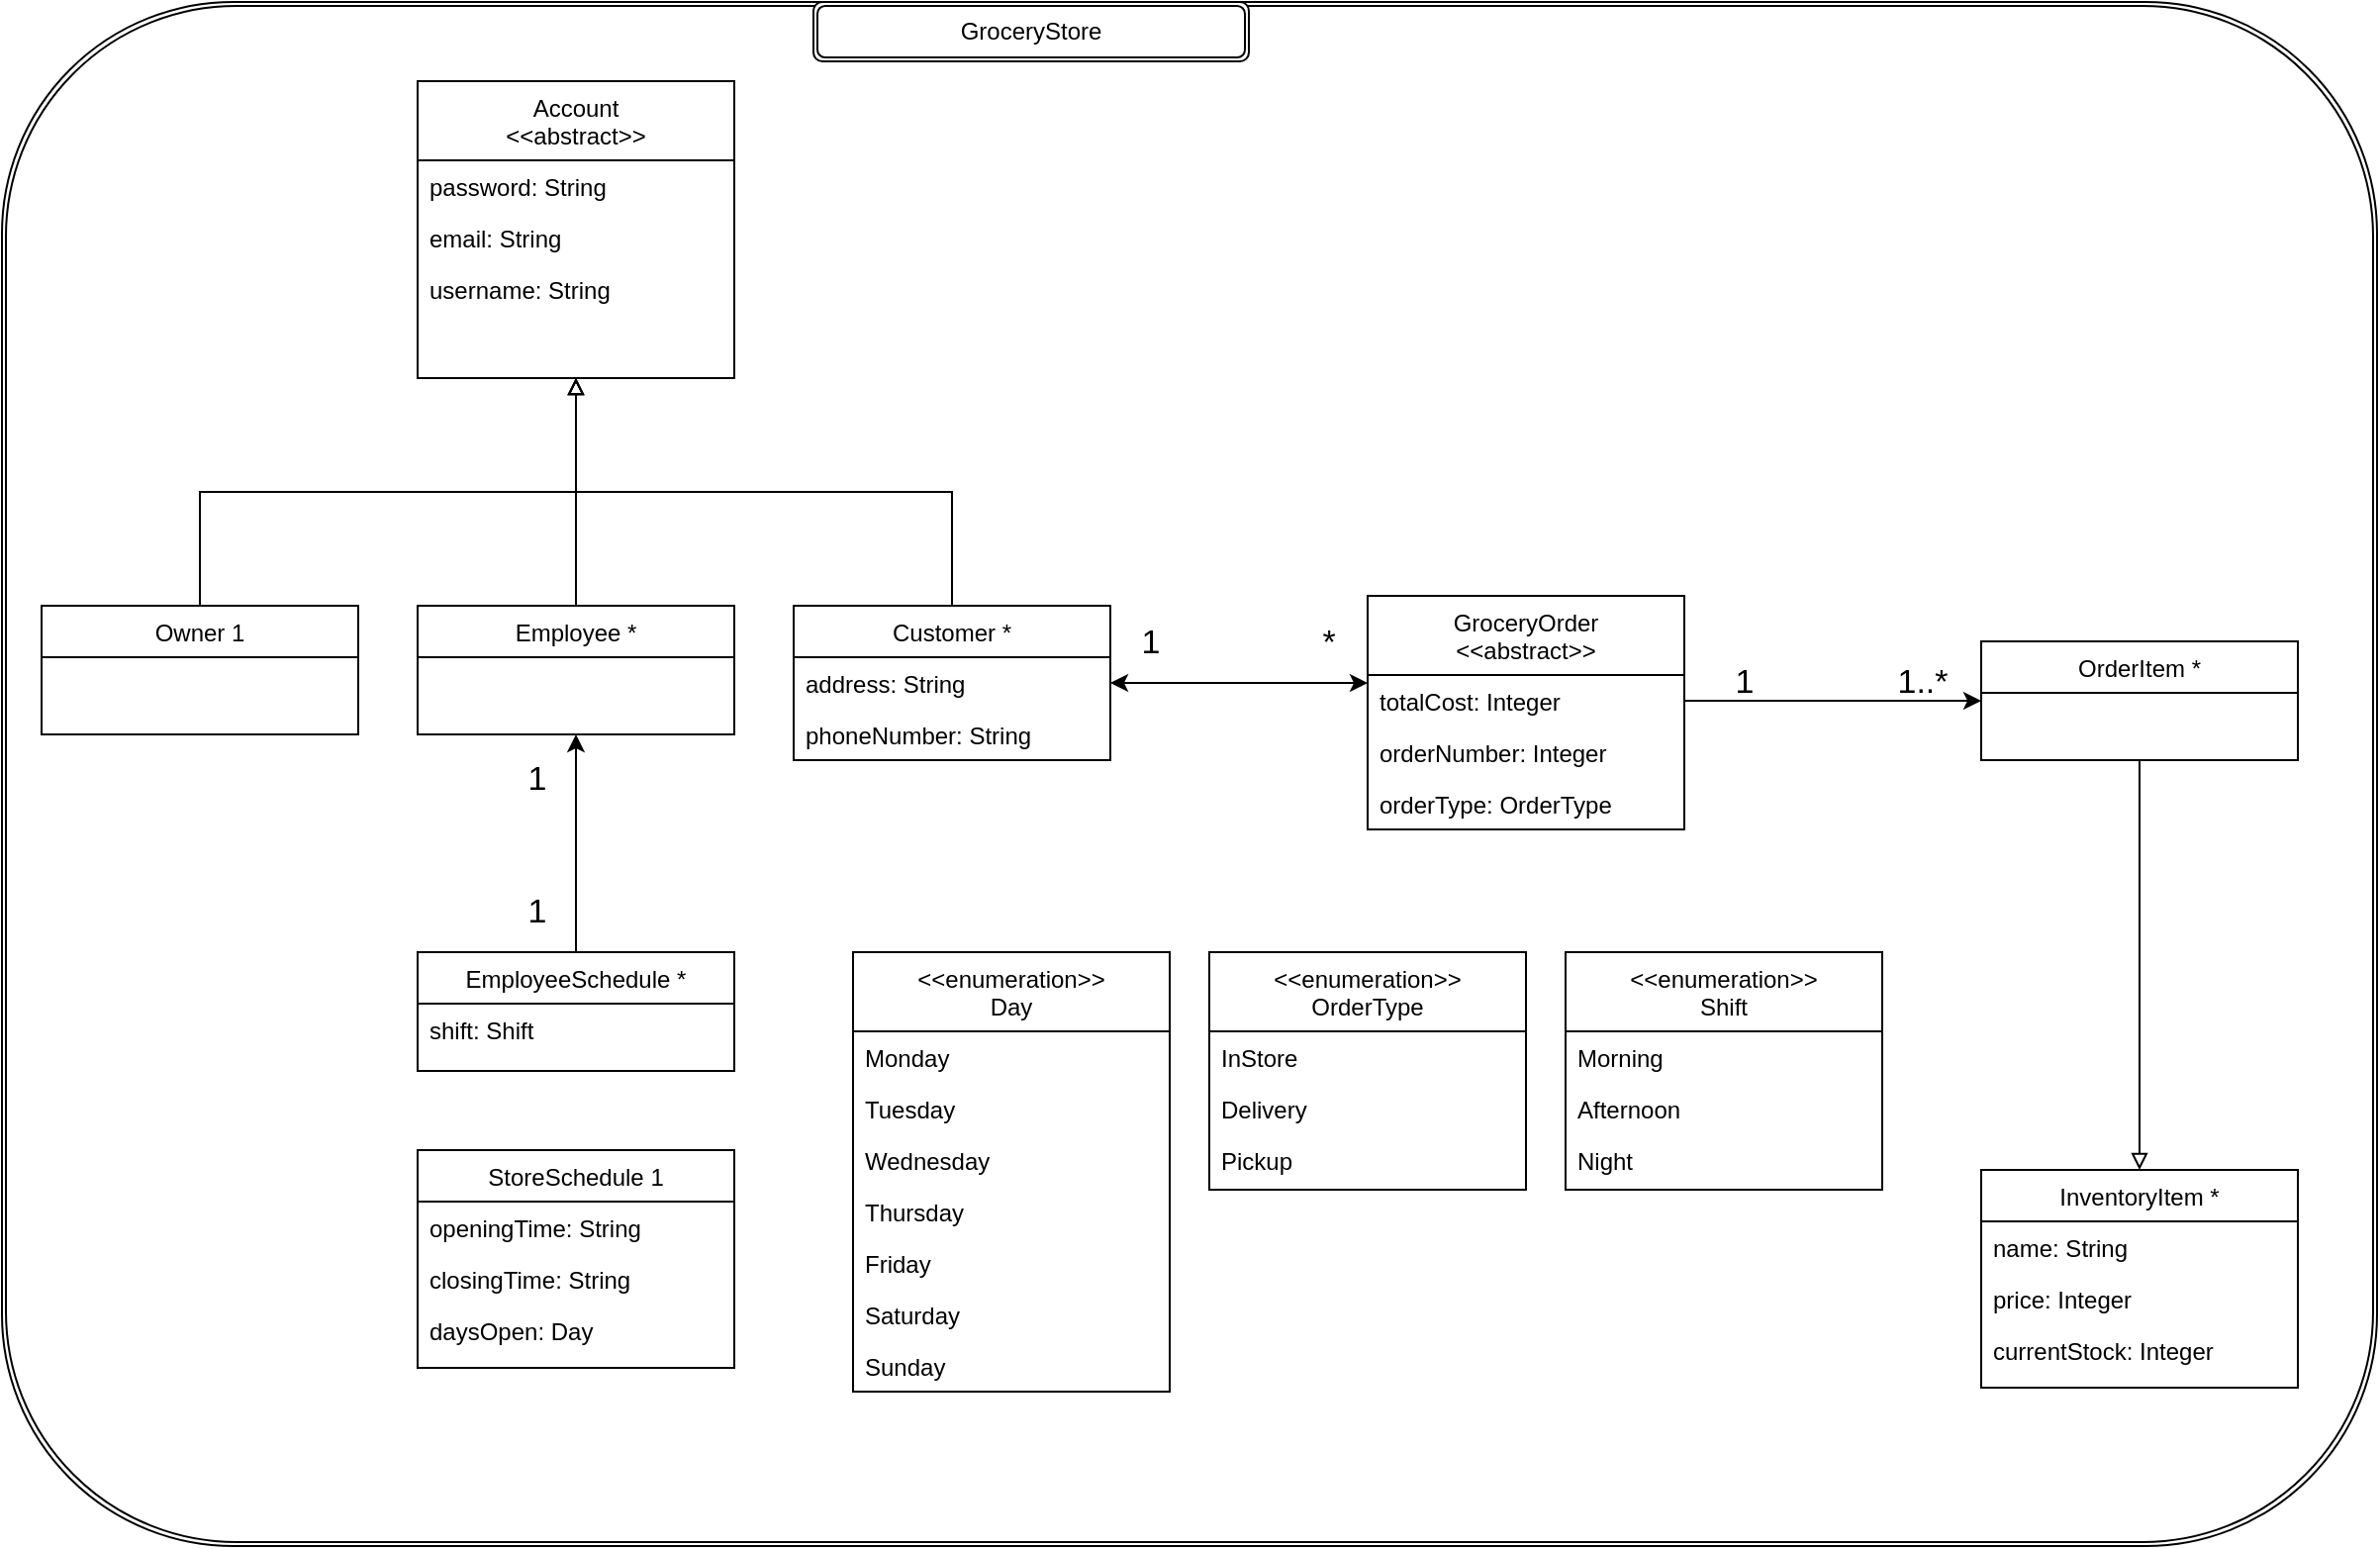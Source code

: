 <mxfile version="16.5.1" type="device"><diagram id="C5RBs43oDa-KdzZeNtuy" name="Page-1"><mxGraphModel dx="1220" dy="866" grid="1" gridSize="10" guides="1" tooltips="1" connect="1" arrows="1" fold="1" page="1" pageScale="1" pageWidth="2339" pageHeight="3300" math="0" shadow="0"><root><mxCell id="WIyWlLk6GJQsqaUBKTNV-0"/><mxCell id="WIyWlLk6GJQsqaUBKTNV-1" parent="WIyWlLk6GJQsqaUBKTNV-0"/><mxCell id="nSonfAHO6ruAOvn_Lnfo-13" value="" style="shape=ext;double=1;rounded=1;whiteSpace=wrap;html=1;" parent="WIyWlLk6GJQsqaUBKTNV-1" vertex="1"><mxGeometry x="100" y="20" width="1200" height="780" as="geometry"/></mxCell><mxCell id="zkfFHV4jXpPFQw0GAbJ--0" value="Account&#10;&lt;&lt;abstract&gt;&gt;" style="swimlane;fontStyle=0;align=center;verticalAlign=top;childLayout=stackLayout;horizontal=1;startSize=40;horizontalStack=0;resizeParent=1;resizeLast=0;collapsible=1;marginBottom=0;rounded=0;shadow=0;strokeWidth=1;" parent="WIyWlLk6GJQsqaUBKTNV-1" vertex="1"><mxGeometry x="310" y="60" width="160" height="150" as="geometry"><mxRectangle x="230" y="140" width="160" height="26" as="alternateBounds"/></mxGeometry></mxCell><mxCell id="zkfFHV4jXpPFQw0GAbJ--21" value="password: String" style="text;align=left;verticalAlign=top;spacingLeft=4;spacingRight=4;overflow=hidden;rotatable=0;points=[[0,0.5],[1,0.5]];portConstraint=eastwest;rounded=0;shadow=0;html=0;" parent="zkfFHV4jXpPFQw0GAbJ--0" vertex="1"><mxGeometry y="40" width="160" height="26" as="geometry"/></mxCell><mxCell id="zkfFHV4jXpPFQw0GAbJ--19" value="email: String" style="text;align=left;verticalAlign=top;spacingLeft=4;spacingRight=4;overflow=hidden;rotatable=0;points=[[0,0.5],[1,0.5]];portConstraint=eastwest;rounded=0;shadow=0;html=0;" parent="zkfFHV4jXpPFQw0GAbJ--0" vertex="1"><mxGeometry y="66" width="160" height="26" as="geometry"/></mxCell><mxCell id="zkfFHV4jXpPFQw0GAbJ--20" value="username: String" style="text;align=left;verticalAlign=top;spacingLeft=4;spacingRight=4;overflow=hidden;rotatable=0;points=[[0,0.5],[1,0.5]];portConstraint=eastwest;rounded=0;shadow=0;html=0;" parent="zkfFHV4jXpPFQw0GAbJ--0" vertex="1"><mxGeometry y="92" width="160" height="26" as="geometry"/></mxCell><mxCell id="5qtT8et_X6cx006hVrfq-2" style="edgeStyle=orthogonalEdgeStyle;rounded=0;orthogonalLoop=1;jettySize=auto;html=1;exitX=0.5;exitY=0;exitDx=0;exitDy=0;entryX=0.5;entryY=1;entryDx=0;entryDy=0;endArrow=block;endFill=0;" parent="WIyWlLk6GJQsqaUBKTNV-1" source="zkfFHV4jXpPFQw0GAbJ--6" target="zkfFHV4jXpPFQw0GAbJ--0" edge="1"><mxGeometry relative="1" as="geometry"/></mxCell><mxCell id="zkfFHV4jXpPFQw0GAbJ--6" value="Owner 1" style="swimlane;fontStyle=0;align=center;verticalAlign=top;childLayout=stackLayout;horizontal=1;startSize=26;horizontalStack=0;resizeParent=1;resizeLast=0;collapsible=1;marginBottom=0;rounded=0;shadow=0;strokeWidth=1;" parent="WIyWlLk6GJQsqaUBKTNV-1" vertex="1"><mxGeometry x="120" y="325" width="160" height="65" as="geometry"><mxRectangle x="130" y="380" width="160" height="26" as="alternateBounds"/></mxGeometry></mxCell><mxCell id="5qtT8et_X6cx006hVrfq-3" style="edgeStyle=orthogonalEdgeStyle;rounded=0;orthogonalLoop=1;jettySize=auto;html=1;exitX=0.5;exitY=0;exitDx=0;exitDy=0;endArrow=block;endFill=0;" parent="WIyWlLk6GJQsqaUBKTNV-1" source="zkfFHV4jXpPFQw0GAbJ--13" edge="1"><mxGeometry relative="1" as="geometry"><mxPoint x="390" y="210" as="targetPoint"/></mxGeometry></mxCell><mxCell id="nSonfAHO6ruAOvn_Lnfo-5" style="edgeStyle=orthogonalEdgeStyle;rounded=0;orthogonalLoop=1;jettySize=auto;html=1;entryX=0.5;entryY=0;entryDx=0;entryDy=0;startArrow=classic;startFill=1;endArrow=none;endFill=0;" parent="WIyWlLk6GJQsqaUBKTNV-1" source="zkfFHV4jXpPFQw0GAbJ--13" target="5qtT8et_X6cx006hVrfq-29" edge="1"><mxGeometry relative="1" as="geometry"/></mxCell><mxCell id="zkfFHV4jXpPFQw0GAbJ--13" value="Employee *" style="swimlane;fontStyle=0;align=center;verticalAlign=top;childLayout=stackLayout;horizontal=1;startSize=26;horizontalStack=0;resizeParent=1;resizeLast=0;collapsible=1;marginBottom=0;rounded=0;shadow=0;strokeWidth=1;" parent="WIyWlLk6GJQsqaUBKTNV-1" vertex="1"><mxGeometry x="310" y="325" width="160" height="65" as="geometry"><mxRectangle x="340" y="380" width="170" height="26" as="alternateBounds"/></mxGeometry></mxCell><mxCell id="5qtT8et_X6cx006hVrfq-4" style="edgeStyle=orthogonalEdgeStyle;rounded=0;orthogonalLoop=1;jettySize=auto;html=1;exitX=0.5;exitY=0;exitDx=0;exitDy=0;entryX=0.5;entryY=1;entryDx=0;entryDy=0;endArrow=block;endFill=0;" parent="WIyWlLk6GJQsqaUBKTNV-1" source="27pKjz5q22C5FQT2UzZe-3" target="zkfFHV4jXpPFQw0GAbJ--0" edge="1"><mxGeometry relative="1" as="geometry"/></mxCell><mxCell id="27pKjz5q22C5FQT2UzZe-3" value="Customer *" style="swimlane;fontStyle=0;align=center;verticalAlign=top;childLayout=stackLayout;horizontal=1;startSize=26;horizontalStack=0;resizeParent=1;resizeLast=0;collapsible=1;marginBottom=0;rounded=0;shadow=0;strokeWidth=1;" parent="WIyWlLk6GJQsqaUBKTNV-1" vertex="1"><mxGeometry x="500" y="325" width="160" height="78" as="geometry"><mxRectangle x="340" y="380" width="170" height="26" as="alternateBounds"/></mxGeometry></mxCell><mxCell id="27pKjz5q22C5FQT2UzZe-4" value="address: String" style="text;align=left;verticalAlign=top;spacingLeft=4;spacingRight=4;overflow=hidden;rotatable=0;points=[[0,0.5],[1,0.5]];portConstraint=eastwest;" parent="27pKjz5q22C5FQT2UzZe-3" vertex="1"><mxGeometry y="26" width="160" height="26" as="geometry"/></mxCell><mxCell id="5qtT8et_X6cx006hVrfq-1" value="phoneNumber: String" style="text;align=left;verticalAlign=top;spacingLeft=4;spacingRight=4;overflow=hidden;rotatable=0;points=[[0,0.5],[1,0.5]];portConstraint=eastwest;" parent="27pKjz5q22C5FQT2UzZe-3" vertex="1"><mxGeometry y="52" width="160" height="26" as="geometry"/></mxCell><mxCell id="5qtT8et_X6cx006hVrfq-10" style="edgeStyle=orthogonalEdgeStyle;rounded=0;orthogonalLoop=1;jettySize=auto;html=1;entryX=1;entryY=0.5;entryDx=0;entryDy=0;endArrow=classic;endFill=1;startArrow=classic;startFill=1;" parent="WIyWlLk6GJQsqaUBKTNV-1" source="5qtT8et_X6cx006hVrfq-5" target="27pKjz5q22C5FQT2UzZe-4" edge="1"><mxGeometry relative="1" as="geometry"><Array as="points"><mxPoint x="750" y="364"/><mxPoint x="750" y="364"/></Array></mxGeometry></mxCell><mxCell id="nSonfAHO6ruAOvn_Lnfo-10" style="edgeStyle=orthogonalEdgeStyle;rounded=0;orthogonalLoop=1;jettySize=auto;html=1;startArrow=none;startFill=0;" parent="WIyWlLk6GJQsqaUBKTNV-1" source="5qtT8et_X6cx006hVrfq-5" target="5qtT8et_X6cx006hVrfq-19" edge="1"><mxGeometry relative="1" as="geometry"><Array as="points"><mxPoint x="990" y="373"/><mxPoint x="990" y="373"/></Array></mxGeometry></mxCell><mxCell id="5qtT8et_X6cx006hVrfq-5" value="GroceryOrder&#10;&lt;&lt;abstract&gt;&gt;" style="swimlane;fontStyle=0;align=center;verticalAlign=top;childLayout=stackLayout;horizontal=1;startSize=40;horizontalStack=0;resizeParent=1;resizeLast=0;collapsible=1;marginBottom=0;rounded=0;shadow=0;strokeWidth=1;" parent="WIyWlLk6GJQsqaUBKTNV-1" vertex="1"><mxGeometry x="790" y="320" width="160" height="118" as="geometry"><mxRectangle x="340" y="380" width="170" height="26" as="alternateBounds"/></mxGeometry></mxCell><mxCell id="Tf8acFVsuytlbwovKSrh-9" value="totalCost: Integer" style="text;align=left;verticalAlign=top;spacingLeft=4;spacingRight=4;overflow=hidden;rotatable=0;points=[[0,0.5],[1,0.5]];portConstraint=eastwest;" parent="5qtT8et_X6cx006hVrfq-5" vertex="1"><mxGeometry y="40" width="160" height="26" as="geometry"/></mxCell><mxCell id="Tf8acFVsuytlbwovKSrh-2" value="orderNumber: Integer" style="text;align=left;verticalAlign=top;spacingLeft=4;spacingRight=4;overflow=hidden;rotatable=0;points=[[0,0.5],[1,0.5]];portConstraint=eastwest;" parent="5qtT8et_X6cx006hVrfq-5" vertex="1"><mxGeometry y="66" width="160" height="26" as="geometry"/></mxCell><mxCell id="5qtT8et_X6cx006hVrfq-19" value="OrderItem *" style="swimlane;fontStyle=0;align=center;verticalAlign=top;childLayout=stackLayout;horizontal=1;startSize=26;horizontalStack=0;resizeParent=1;resizeLast=0;collapsible=1;marginBottom=0;rounded=0;shadow=0;strokeWidth=1;" parent="WIyWlLk6GJQsqaUBKTNV-1" vertex="1"><mxGeometry x="1100" y="343" width="160" height="60" as="geometry"><mxRectangle x="340" y="380" width="170" height="26" as="alternateBounds"/></mxGeometry></mxCell><mxCell id="5qtT8et_X6cx006hVrfq-24" style="edgeStyle=orthogonalEdgeStyle;rounded=0;orthogonalLoop=1;jettySize=auto;html=1;entryX=0.5;entryY=1;entryDx=0;entryDy=0;endArrow=none;endFill=0;startArrow=block;startFill=0;" parent="WIyWlLk6GJQsqaUBKTNV-1" source="5qtT8et_X6cx006hVrfq-21" target="5qtT8et_X6cx006hVrfq-19" edge="1"><mxGeometry relative="1" as="geometry"/></mxCell><mxCell id="5qtT8et_X6cx006hVrfq-21" value="InventoryItem *" style="swimlane;fontStyle=0;align=center;verticalAlign=top;childLayout=stackLayout;horizontal=1;startSize=26;horizontalStack=0;resizeParent=1;resizeLast=0;collapsible=1;marginBottom=0;rounded=0;shadow=0;strokeWidth=1;" parent="WIyWlLk6GJQsqaUBKTNV-1" vertex="1"><mxGeometry x="1100" y="610" width="160" height="110" as="geometry"><mxRectangle x="340" y="380" width="170" height="26" as="alternateBounds"/></mxGeometry></mxCell><mxCell id="5qtT8et_X6cx006hVrfq-22" value="name: String" style="text;align=left;verticalAlign=top;spacingLeft=4;spacingRight=4;overflow=hidden;rotatable=0;points=[[0,0.5],[1,0.5]];portConstraint=eastwest;" parent="5qtT8et_X6cx006hVrfq-21" vertex="1"><mxGeometry y="26" width="160" height="26" as="geometry"/></mxCell><mxCell id="5qtT8et_X6cx006hVrfq-23" value="price: Integer" style="text;align=left;verticalAlign=top;spacingLeft=4;spacingRight=4;overflow=hidden;rotatable=0;points=[[0,0.5],[1,0.5]];portConstraint=eastwest;" parent="5qtT8et_X6cx006hVrfq-21" vertex="1"><mxGeometry y="52" width="160" height="26" as="geometry"/></mxCell><mxCell id="5qtT8et_X6cx006hVrfq-25" value="currentStock: Integer" style="text;align=left;verticalAlign=top;spacingLeft=4;spacingRight=4;overflow=hidden;rotatable=0;points=[[0,0.5],[1,0.5]];portConstraint=eastwest;" parent="5qtT8et_X6cx006hVrfq-21" vertex="1"><mxGeometry y="78" width="160" height="26" as="geometry"/></mxCell><mxCell id="5qtT8et_X6cx006hVrfq-29" value="EmployeeSchedule *" style="swimlane;fontStyle=0;align=center;verticalAlign=top;childLayout=stackLayout;horizontal=1;startSize=26;horizontalStack=0;resizeParent=1;resizeLast=0;collapsible=1;marginBottom=0;rounded=0;shadow=0;strokeWidth=1;" parent="WIyWlLk6GJQsqaUBKTNV-1" vertex="1"><mxGeometry x="310" y="500" width="160" height="60" as="geometry"><mxRectangle x="340" y="380" width="170" height="26" as="alternateBounds"/></mxGeometry></mxCell><mxCell id="5qtT8et_X6cx006hVrfq-32" value="shift: Shift" style="text;align=left;verticalAlign=top;spacingLeft=4;spacingRight=4;overflow=hidden;rotatable=0;points=[[0,0.5],[1,0.5]];portConstraint=eastwest;" parent="5qtT8et_X6cx006hVrfq-29" vertex="1"><mxGeometry y="26" width="160" height="26" as="geometry"/></mxCell><mxCell id="5qtT8et_X6cx006hVrfq-34" value="StoreSchedule 1" style="swimlane;fontStyle=0;align=center;verticalAlign=top;childLayout=stackLayout;horizontal=1;startSize=26;horizontalStack=0;resizeParent=1;resizeLast=0;collapsible=1;marginBottom=0;rounded=0;shadow=0;strokeWidth=1;" parent="WIyWlLk6GJQsqaUBKTNV-1" vertex="1"><mxGeometry x="310" y="600" width="160" height="110" as="geometry"><mxRectangle x="340" y="380" width="170" height="26" as="alternateBounds"/></mxGeometry></mxCell><mxCell id="5qtT8et_X6cx006hVrfq-35" value="openingTime: String" style="text;align=left;verticalAlign=top;spacingLeft=4;spacingRight=4;overflow=hidden;rotatable=0;points=[[0,0.5],[1,0.5]];portConstraint=eastwest;" parent="5qtT8et_X6cx006hVrfq-34" vertex="1"><mxGeometry y="26" width="160" height="26" as="geometry"/></mxCell><mxCell id="5qtT8et_X6cx006hVrfq-36" value="closingTime: String" style="text;align=left;verticalAlign=top;spacingLeft=4;spacingRight=4;overflow=hidden;rotatable=0;points=[[0,0.5],[1,0.5]];portConstraint=eastwest;" parent="5qtT8et_X6cx006hVrfq-34" vertex="1"><mxGeometry y="52" width="160" height="26" as="geometry"/></mxCell><mxCell id="5qtT8et_X6cx006hVrfq-37" value="daysOpen: Day" style="text;align=left;verticalAlign=top;spacingLeft=4;spacingRight=4;overflow=hidden;rotatable=0;points=[[0,0.5],[1,0.5]];portConstraint=eastwest;" parent="5qtT8et_X6cx006hVrfq-34" vertex="1"><mxGeometry y="78" width="160" height="26" as="geometry"/></mxCell><mxCell id="5qtT8et_X6cx006hVrfq-39" value="&lt;&lt;enumeration&gt;&gt;&#10;Shift" style="swimlane;fontStyle=0;align=center;verticalAlign=top;childLayout=stackLayout;horizontal=1;startSize=40;horizontalStack=0;resizeParent=1;resizeLast=0;collapsible=1;marginBottom=0;rounded=0;shadow=0;strokeWidth=1;" parent="WIyWlLk6GJQsqaUBKTNV-1" vertex="1"><mxGeometry x="890" y="500" width="160" height="120" as="geometry"><mxRectangle x="340" y="380" width="170" height="26" as="alternateBounds"/></mxGeometry></mxCell><mxCell id="5qtT8et_X6cx006hVrfq-40" value="Morning" style="text;align=left;verticalAlign=top;spacingLeft=4;spacingRight=4;overflow=hidden;rotatable=0;points=[[0,0.5],[1,0.5]];portConstraint=eastwest;" parent="5qtT8et_X6cx006hVrfq-39" vertex="1"><mxGeometry y="40" width="160" height="26" as="geometry"/></mxCell><mxCell id="5qtT8et_X6cx006hVrfq-41" value="Afternoon" style="text;align=left;verticalAlign=top;spacingLeft=4;spacingRight=4;overflow=hidden;rotatable=0;points=[[0,0.5],[1,0.5]];portConstraint=eastwest;" parent="5qtT8et_X6cx006hVrfq-39" vertex="1"><mxGeometry y="66" width="160" height="26" as="geometry"/></mxCell><mxCell id="5qtT8et_X6cx006hVrfq-42" value="Night" style="text;align=left;verticalAlign=top;spacingLeft=4;spacingRight=4;overflow=hidden;rotatable=0;points=[[0,0.5],[1,0.5]];portConstraint=eastwest;" parent="5qtT8et_X6cx006hVrfq-39" vertex="1"><mxGeometry y="92" width="160" height="26" as="geometry"/></mxCell><mxCell id="5qtT8et_X6cx006hVrfq-44" value="&lt;&lt;enumeration&gt;&gt;&#10;Day" style="swimlane;fontStyle=0;align=center;verticalAlign=top;childLayout=stackLayout;horizontal=1;startSize=40;horizontalStack=0;resizeParent=1;resizeLast=0;collapsible=1;marginBottom=0;rounded=0;shadow=0;strokeWidth=1;" parent="WIyWlLk6GJQsqaUBKTNV-1" vertex="1"><mxGeometry x="530" y="500" width="160" height="222" as="geometry"><mxRectangle x="340" y="380" width="170" height="26" as="alternateBounds"/></mxGeometry></mxCell><mxCell id="5qtT8et_X6cx006hVrfq-45" value="Monday" style="text;align=left;verticalAlign=top;spacingLeft=4;spacingRight=4;overflow=hidden;rotatable=0;points=[[0,0.5],[1,0.5]];portConstraint=eastwest;" parent="5qtT8et_X6cx006hVrfq-44" vertex="1"><mxGeometry y="40" width="160" height="26" as="geometry"/></mxCell><mxCell id="5qtT8et_X6cx006hVrfq-46" value="Tuesday" style="text;align=left;verticalAlign=top;spacingLeft=4;spacingRight=4;overflow=hidden;rotatable=0;points=[[0,0.5],[1,0.5]];portConstraint=eastwest;" parent="5qtT8et_X6cx006hVrfq-44" vertex="1"><mxGeometry y="66" width="160" height="26" as="geometry"/></mxCell><mxCell id="5qtT8et_X6cx006hVrfq-47" value="Wednesday" style="text;align=left;verticalAlign=top;spacingLeft=4;spacingRight=4;overflow=hidden;rotatable=0;points=[[0,0.5],[1,0.5]];portConstraint=eastwest;" parent="5qtT8et_X6cx006hVrfq-44" vertex="1"><mxGeometry y="92" width="160" height="26" as="geometry"/></mxCell><mxCell id="5qtT8et_X6cx006hVrfq-48" value="Thursday" style="text;align=left;verticalAlign=top;spacingLeft=4;spacingRight=4;overflow=hidden;rotatable=0;points=[[0,0.5],[1,0.5]];portConstraint=eastwest;" parent="5qtT8et_X6cx006hVrfq-44" vertex="1"><mxGeometry y="118" width="160" height="26" as="geometry"/></mxCell><mxCell id="5qtT8et_X6cx006hVrfq-49" value="Friday" style="text;align=left;verticalAlign=top;spacingLeft=4;spacingRight=4;overflow=hidden;rotatable=0;points=[[0,0.5],[1,0.5]];portConstraint=eastwest;" parent="5qtT8et_X6cx006hVrfq-44" vertex="1"><mxGeometry y="144" width="160" height="26" as="geometry"/></mxCell><mxCell id="5qtT8et_X6cx006hVrfq-50" value="Saturday" style="text;align=left;verticalAlign=top;spacingLeft=4;spacingRight=4;overflow=hidden;rotatable=0;points=[[0,0.5],[1,0.5]];portConstraint=eastwest;" parent="5qtT8et_X6cx006hVrfq-44" vertex="1"><mxGeometry y="170" width="160" height="26" as="geometry"/></mxCell><mxCell id="5qtT8et_X6cx006hVrfq-51" value="Sunday" style="text;align=left;verticalAlign=top;spacingLeft=4;spacingRight=4;overflow=hidden;rotatable=0;points=[[0,0.5],[1,0.5]];portConstraint=eastwest;" parent="5qtT8et_X6cx006hVrfq-44" vertex="1"><mxGeometry y="196" width="160" height="26" as="geometry"/></mxCell><mxCell id="5qtT8et_X6cx006hVrfq-61" value="&lt;font style=&quot;font-size: 17px&quot;&gt;1&lt;br&gt;&lt;/font&gt;" style="text;html=1;align=center;verticalAlign=middle;resizable=0;points=[];autosize=1;strokeColor=none;fillColor=none;" parent="WIyWlLk6GJQsqaUBKTNV-1" vertex="1"><mxGeometry x="965" y="354" width="30" height="20" as="geometry"/></mxCell><mxCell id="5qtT8et_X6cx006hVrfq-62" value="&lt;span style=&quot;font-size: 17px&quot;&gt;1..*&lt;/span&gt;" style="text;html=1;align=center;verticalAlign=middle;resizable=0;points=[];autosize=1;strokeColor=none;fillColor=none;" parent="WIyWlLk6GJQsqaUBKTNV-1" vertex="1"><mxGeometry x="1050" y="354" width="40" height="20" as="geometry"/></mxCell><mxCell id="nSonfAHO6ruAOvn_Lnfo-0" value="&lt;span style=&quot;font-size: 17px&quot;&gt;*&lt;/span&gt;" style="text;html=1;align=center;verticalAlign=middle;resizable=0;points=[];autosize=1;strokeColor=none;fillColor=none;" parent="WIyWlLk6GJQsqaUBKTNV-1" vertex="1"><mxGeometry x="760" y="334" width="20" height="20" as="geometry"/></mxCell><mxCell id="nSonfAHO6ruAOvn_Lnfo-1" value="&lt;font style=&quot;font-size: 17px&quot;&gt;1&lt;/font&gt;" style="text;html=1;align=center;verticalAlign=middle;resizable=0;points=[];autosize=1;strokeColor=none;fillColor=none;" parent="WIyWlLk6GJQsqaUBKTNV-1" vertex="1"><mxGeometry x="670" y="334" width="20" height="20" as="geometry"/></mxCell><mxCell id="nSonfAHO6ruAOvn_Lnfo-6" value="&lt;font style=&quot;font-size: 17px&quot;&gt;1&lt;/font&gt;" style="text;html=1;align=center;verticalAlign=middle;resizable=0;points=[];autosize=1;strokeColor=none;fillColor=none;" parent="WIyWlLk6GJQsqaUBKTNV-1" vertex="1"><mxGeometry x="360" y="403" width="20" height="20" as="geometry"/></mxCell><mxCell id="nSonfAHO6ruAOvn_Lnfo-8" value="&lt;font style=&quot;font-size: 17px&quot;&gt;1&lt;/font&gt;" style="text;html=1;align=center;verticalAlign=middle;resizable=0;points=[];autosize=1;strokeColor=none;fillColor=none;" parent="WIyWlLk6GJQsqaUBKTNV-1" vertex="1"><mxGeometry x="360" y="470" width="20" height="20" as="geometry"/></mxCell><mxCell id="nSonfAHO6ruAOvn_Lnfo-14" value="GroceryStore" style="shape=ext;double=1;rounded=1;whiteSpace=wrap;html=1;" parent="WIyWlLk6GJQsqaUBKTNV-1" vertex="1"><mxGeometry x="510" y="20" width="220" height="30" as="geometry"/></mxCell><mxCell id="HDH0Zvjl9aPf8tqoAcji-0" value="&lt;&lt;enumeration&gt;&gt;&#10;OrderType" style="swimlane;fontStyle=0;align=center;verticalAlign=top;childLayout=stackLayout;horizontal=1;startSize=40;horizontalStack=0;resizeParent=1;resizeLast=0;collapsible=1;marginBottom=0;rounded=0;shadow=0;strokeWidth=1;" vertex="1" parent="WIyWlLk6GJQsqaUBKTNV-1"><mxGeometry x="710" y="500" width="160" height="120" as="geometry"><mxRectangle x="340" y="380" width="170" height="26" as="alternateBounds"/></mxGeometry></mxCell><mxCell id="HDH0Zvjl9aPf8tqoAcji-1" value="InStore" style="text;align=left;verticalAlign=top;spacingLeft=4;spacingRight=4;overflow=hidden;rotatable=0;points=[[0,0.5],[1,0.5]];portConstraint=eastwest;" vertex="1" parent="HDH0Zvjl9aPf8tqoAcji-0"><mxGeometry y="40" width="160" height="26" as="geometry"/></mxCell><mxCell id="HDH0Zvjl9aPf8tqoAcji-2" value="Delivery" style="text;align=left;verticalAlign=top;spacingLeft=4;spacingRight=4;overflow=hidden;rotatable=0;points=[[0,0.5],[1,0.5]];portConstraint=eastwest;" vertex="1" parent="HDH0Zvjl9aPf8tqoAcji-0"><mxGeometry y="66" width="160" height="26" as="geometry"/></mxCell><mxCell id="HDH0Zvjl9aPf8tqoAcji-4" value="Pickup" style="text;align=left;verticalAlign=top;spacingLeft=4;spacingRight=4;overflow=hidden;rotatable=0;points=[[0,0.5],[1,0.5]];portConstraint=eastwest;" vertex="1" parent="HDH0Zvjl9aPf8tqoAcji-0"><mxGeometry y="92" width="160" height="26" as="geometry"/></mxCell><mxCell id="HDH0Zvjl9aPf8tqoAcji-5" value="orderType: OrderType" style="text;align=left;verticalAlign=top;spacingLeft=4;spacingRight=4;overflow=hidden;rotatable=0;points=[[0,0.5],[1,0.5]];portConstraint=eastwest;" vertex="1" parent="WIyWlLk6GJQsqaUBKTNV-1"><mxGeometry x="790" y="412" width="160" height="26" as="geometry"/></mxCell></root></mxGraphModel></diagram></mxfile>